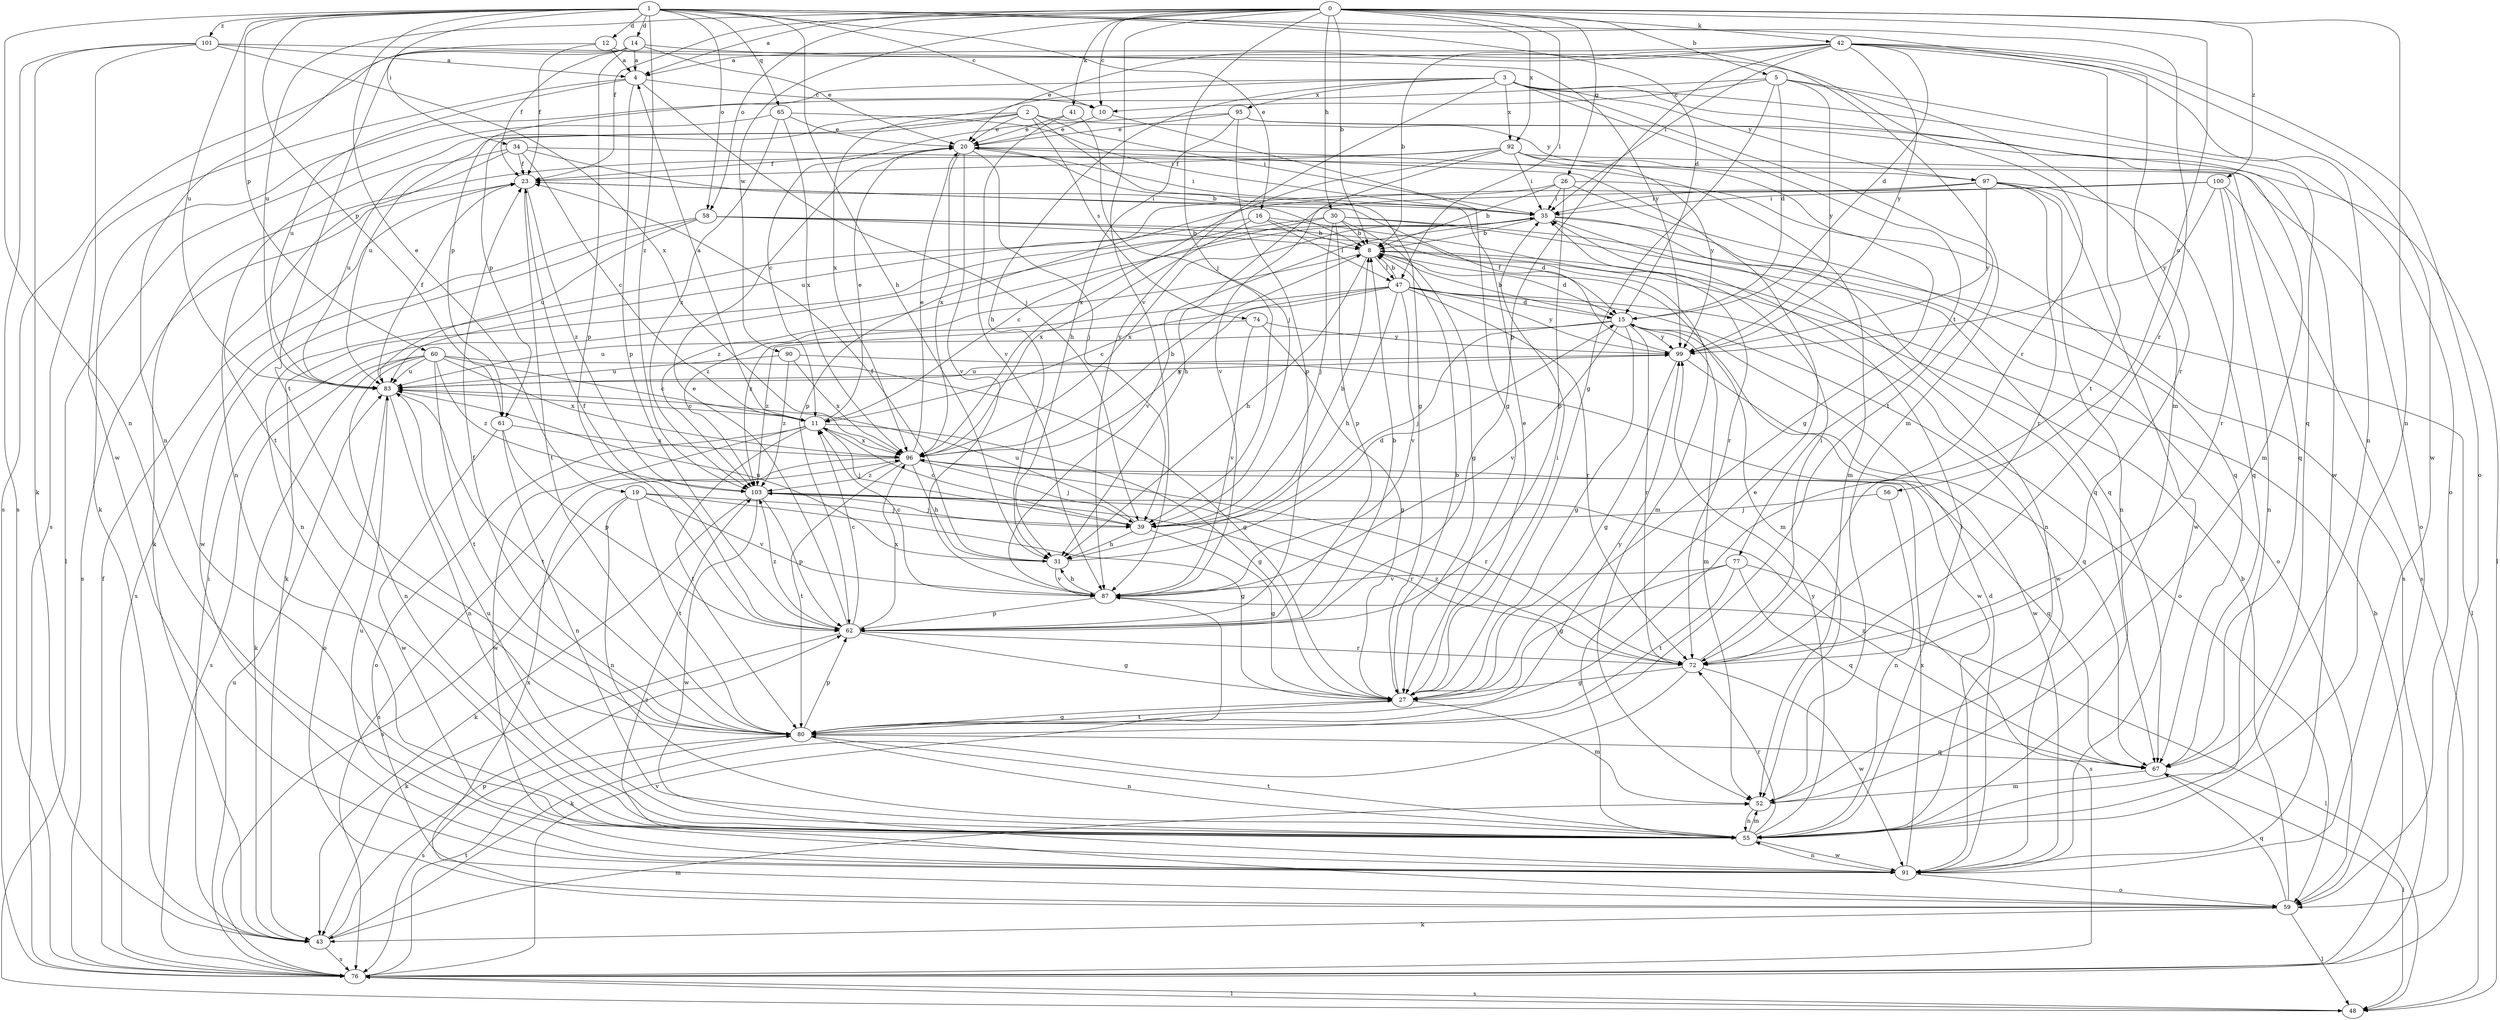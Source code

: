 strict digraph  {
0;
1;
2;
3;
4;
5;
8;
10;
11;
12;
14;
15;
16;
19;
20;
23;
26;
27;
30;
31;
34;
35;
39;
41;
42;
43;
47;
48;
52;
55;
56;
58;
59;
60;
61;
62;
65;
67;
72;
74;
76;
77;
80;
83;
87;
90;
91;
92;
95;
96;
97;
99;
100;
101;
103;
0 -> 4  [label=a];
0 -> 5  [label=b];
0 -> 8  [label=b];
0 -> 10  [label=c];
0 -> 23  [label=f];
0 -> 26  [label=g];
0 -> 30  [label=h];
0 -> 39  [label=j];
0 -> 41  [label=k];
0 -> 42  [label=k];
0 -> 47  [label=l];
0 -> 55  [label=n];
0 -> 56  [label=o];
0 -> 58  [label=o];
0 -> 83  [label=u];
0 -> 87  [label=v];
0 -> 90  [label=w];
0 -> 92  [label=x];
0 -> 100  [label=z];
1 -> 10  [label=c];
1 -> 12  [label=d];
1 -> 14  [label=d];
1 -> 15  [label=d];
1 -> 16  [label=e];
1 -> 19  [label=e];
1 -> 31  [label=h];
1 -> 34  [label=i];
1 -> 52  [label=m];
1 -> 55  [label=n];
1 -> 58  [label=o];
1 -> 60  [label=p];
1 -> 61  [label=p];
1 -> 65  [label=q];
1 -> 72  [label=r];
1 -> 83  [label=u];
1 -> 101  [label=z];
1 -> 103  [label=z];
2 -> 20  [label=e];
2 -> 27  [label=g];
2 -> 35  [label=i];
2 -> 55  [label=n];
2 -> 61  [label=p];
2 -> 74  [label=s];
2 -> 83  [label=u];
2 -> 97  [label=y];
3 -> 31  [label=h];
3 -> 61  [label=p];
3 -> 67  [label=q];
3 -> 77  [label=t];
3 -> 80  [label=t];
3 -> 87  [label=v];
3 -> 91  [label=w];
3 -> 92  [label=x];
3 -> 95  [label=x];
3 -> 96  [label=x];
3 -> 97  [label=y];
4 -> 10  [label=c];
4 -> 39  [label=j];
4 -> 62  [label=p];
4 -> 76  [label=s];
4 -> 83  [label=u];
5 -> 10  [label=c];
5 -> 15  [label=d];
5 -> 27  [label=g];
5 -> 43  [label=k];
5 -> 59  [label=o];
5 -> 72  [label=r];
5 -> 99  [label=y];
8 -> 15  [label=d];
8 -> 31  [label=h];
8 -> 47  [label=l];
8 -> 52  [label=m];
8 -> 103  [label=z];
10 -> 20  [label=e];
10 -> 27  [label=g];
11 -> 4  [label=a];
11 -> 20  [label=e];
11 -> 27  [label=g];
11 -> 39  [label=j];
11 -> 59  [label=o];
11 -> 80  [label=t];
11 -> 91  [label=w];
11 -> 96  [label=x];
12 -> 4  [label=a];
12 -> 23  [label=f];
12 -> 55  [label=n];
12 -> 72  [label=r];
14 -> 4  [label=a];
14 -> 20  [label=e];
14 -> 23  [label=f];
14 -> 52  [label=m];
14 -> 62  [label=p];
14 -> 76  [label=s];
14 -> 80  [label=t];
15 -> 8  [label=b];
15 -> 27  [label=g];
15 -> 39  [label=j];
15 -> 52  [label=m];
15 -> 72  [label=r];
15 -> 83  [label=u];
15 -> 87  [label=v];
15 -> 91  [label=w];
15 -> 99  [label=y];
16 -> 8  [label=b];
16 -> 47  [label=l];
16 -> 55  [label=n];
16 -> 72  [label=r];
16 -> 96  [label=x];
19 -> 27  [label=g];
19 -> 39  [label=j];
19 -> 55  [label=n];
19 -> 76  [label=s];
19 -> 80  [label=t];
19 -> 87  [label=v];
20 -> 23  [label=f];
20 -> 35  [label=i];
20 -> 39  [label=j];
20 -> 52  [label=m];
20 -> 87  [label=v];
20 -> 96  [label=x];
23 -> 35  [label=i];
23 -> 76  [label=s];
23 -> 80  [label=t];
23 -> 103  [label=z];
26 -> 8  [label=b];
26 -> 35  [label=i];
26 -> 62  [label=p];
26 -> 67  [label=q];
26 -> 76  [label=s];
26 -> 83  [label=u];
27 -> 8  [label=b];
27 -> 20  [label=e];
27 -> 35  [label=i];
27 -> 52  [label=m];
27 -> 80  [label=t];
30 -> 8  [label=b];
30 -> 11  [label=c];
30 -> 27  [label=g];
30 -> 39  [label=j];
30 -> 43  [label=k];
30 -> 59  [label=o];
30 -> 62  [label=p];
30 -> 67  [label=q];
31 -> 15  [label=d];
31 -> 23  [label=f];
31 -> 83  [label=u];
31 -> 87  [label=v];
34 -> 8  [label=b];
34 -> 11  [label=c];
34 -> 23  [label=f];
34 -> 67  [label=q];
34 -> 80  [label=t];
34 -> 83  [label=u];
35 -> 8  [label=b];
35 -> 48  [label=l];
35 -> 55  [label=n];
35 -> 67  [label=q];
35 -> 87  [label=v];
35 -> 96  [label=x];
35 -> 103  [label=z];
39 -> 8  [label=b];
39 -> 11  [label=c];
39 -> 27  [label=g];
39 -> 31  [label=h];
39 -> 83  [label=u];
41 -> 20  [label=e];
41 -> 39  [label=j];
41 -> 87  [label=v];
42 -> 4  [label=a];
42 -> 8  [label=b];
42 -> 15  [label=d];
42 -> 20  [label=e];
42 -> 35  [label=i];
42 -> 55  [label=n];
42 -> 59  [label=o];
42 -> 62  [label=p];
42 -> 80  [label=t];
42 -> 91  [label=w];
42 -> 99  [label=y];
43 -> 35  [label=i];
43 -> 52  [label=m];
43 -> 62  [label=p];
43 -> 76  [label=s];
47 -> 8  [label=b];
47 -> 11  [label=c];
47 -> 15  [label=d];
47 -> 31  [label=h];
47 -> 59  [label=o];
47 -> 72  [label=r];
47 -> 87  [label=v];
47 -> 91  [label=w];
47 -> 96  [label=x];
47 -> 99  [label=y];
47 -> 103  [label=z];
48 -> 76  [label=s];
52 -> 55  [label=n];
55 -> 20  [label=e];
55 -> 35  [label=i];
55 -> 52  [label=m];
55 -> 72  [label=r];
55 -> 80  [label=t];
55 -> 83  [label=u];
55 -> 91  [label=w];
55 -> 99  [label=y];
56 -> 39  [label=j];
56 -> 55  [label=n];
58 -> 8  [label=b];
58 -> 15  [label=d];
58 -> 52  [label=m];
58 -> 76  [label=s];
58 -> 83  [label=u];
58 -> 91  [label=w];
59 -> 8  [label=b];
59 -> 43  [label=k];
59 -> 48  [label=l];
59 -> 67  [label=q];
59 -> 96  [label=x];
59 -> 103  [label=z];
60 -> 11  [label=c];
60 -> 27  [label=g];
60 -> 43  [label=k];
60 -> 55  [label=n];
60 -> 76  [label=s];
60 -> 80  [label=t];
60 -> 83  [label=u];
60 -> 96  [label=x];
60 -> 103  [label=z];
61 -> 55  [label=n];
61 -> 62  [label=p];
61 -> 91  [label=w];
61 -> 96  [label=x];
62 -> 8  [label=b];
62 -> 11  [label=c];
62 -> 20  [label=e];
62 -> 23  [label=f];
62 -> 27  [label=g];
62 -> 43  [label=k];
62 -> 72  [label=r];
62 -> 96  [label=x];
62 -> 103  [label=z];
65 -> 20  [label=e];
65 -> 35  [label=i];
65 -> 48  [label=l];
65 -> 96  [label=x];
65 -> 103  [label=z];
67 -> 48  [label=l];
67 -> 52  [label=m];
67 -> 103  [label=z];
72 -> 27  [label=g];
72 -> 35  [label=i];
72 -> 43  [label=k];
72 -> 91  [label=w];
72 -> 103  [label=z];
74 -> 27  [label=g];
74 -> 87  [label=v];
74 -> 99  [label=y];
74 -> 103  [label=z];
76 -> 8  [label=b];
76 -> 23  [label=f];
76 -> 48  [label=l];
76 -> 80  [label=t];
76 -> 83  [label=u];
76 -> 87  [label=v];
77 -> 27  [label=g];
77 -> 67  [label=q];
77 -> 76  [label=s];
77 -> 80  [label=t];
77 -> 87  [label=v];
80 -> 23  [label=f];
80 -> 27  [label=g];
80 -> 55  [label=n];
80 -> 62  [label=p];
80 -> 67  [label=q];
80 -> 76  [label=s];
80 -> 99  [label=y];
83 -> 11  [label=c];
83 -> 23  [label=f];
83 -> 55  [label=n];
83 -> 59  [label=o];
83 -> 80  [label=t];
83 -> 99  [label=y];
87 -> 11  [label=c];
87 -> 31  [label=h];
87 -> 48  [label=l];
87 -> 62  [label=p];
90 -> 83  [label=u];
90 -> 91  [label=w];
90 -> 96  [label=x];
90 -> 103  [label=z];
91 -> 15  [label=d];
91 -> 55  [label=n];
91 -> 59  [label=o];
91 -> 83  [label=u];
91 -> 96  [label=x];
92 -> 23  [label=f];
92 -> 27  [label=g];
92 -> 35  [label=i];
92 -> 43  [label=k];
92 -> 59  [label=o];
92 -> 87  [label=v];
92 -> 96  [label=x];
92 -> 99  [label=y];
95 -> 11  [label=c];
95 -> 20  [label=e];
95 -> 31  [label=h];
95 -> 48  [label=l];
95 -> 52  [label=m];
95 -> 62  [label=p];
96 -> 8  [label=b];
96 -> 20  [label=e];
96 -> 31  [label=h];
96 -> 39  [label=j];
96 -> 67  [label=q];
96 -> 72  [label=r];
96 -> 76  [label=s];
96 -> 80  [label=t];
96 -> 103  [label=z];
97 -> 35  [label=i];
97 -> 55  [label=n];
97 -> 62  [label=p];
97 -> 67  [label=q];
97 -> 72  [label=r];
97 -> 91  [label=w];
97 -> 99  [label=y];
99 -> 23  [label=f];
99 -> 27  [label=g];
99 -> 67  [label=q];
99 -> 83  [label=u];
100 -> 31  [label=h];
100 -> 35  [label=i];
100 -> 55  [label=n];
100 -> 72  [label=r];
100 -> 76  [label=s];
100 -> 99  [label=y];
101 -> 4  [label=a];
101 -> 43  [label=k];
101 -> 76  [label=s];
101 -> 91  [label=w];
101 -> 96  [label=x];
101 -> 99  [label=y];
103 -> 39  [label=j];
103 -> 43  [label=k];
103 -> 62  [label=p];
103 -> 72  [label=r];
103 -> 91  [label=w];
}
